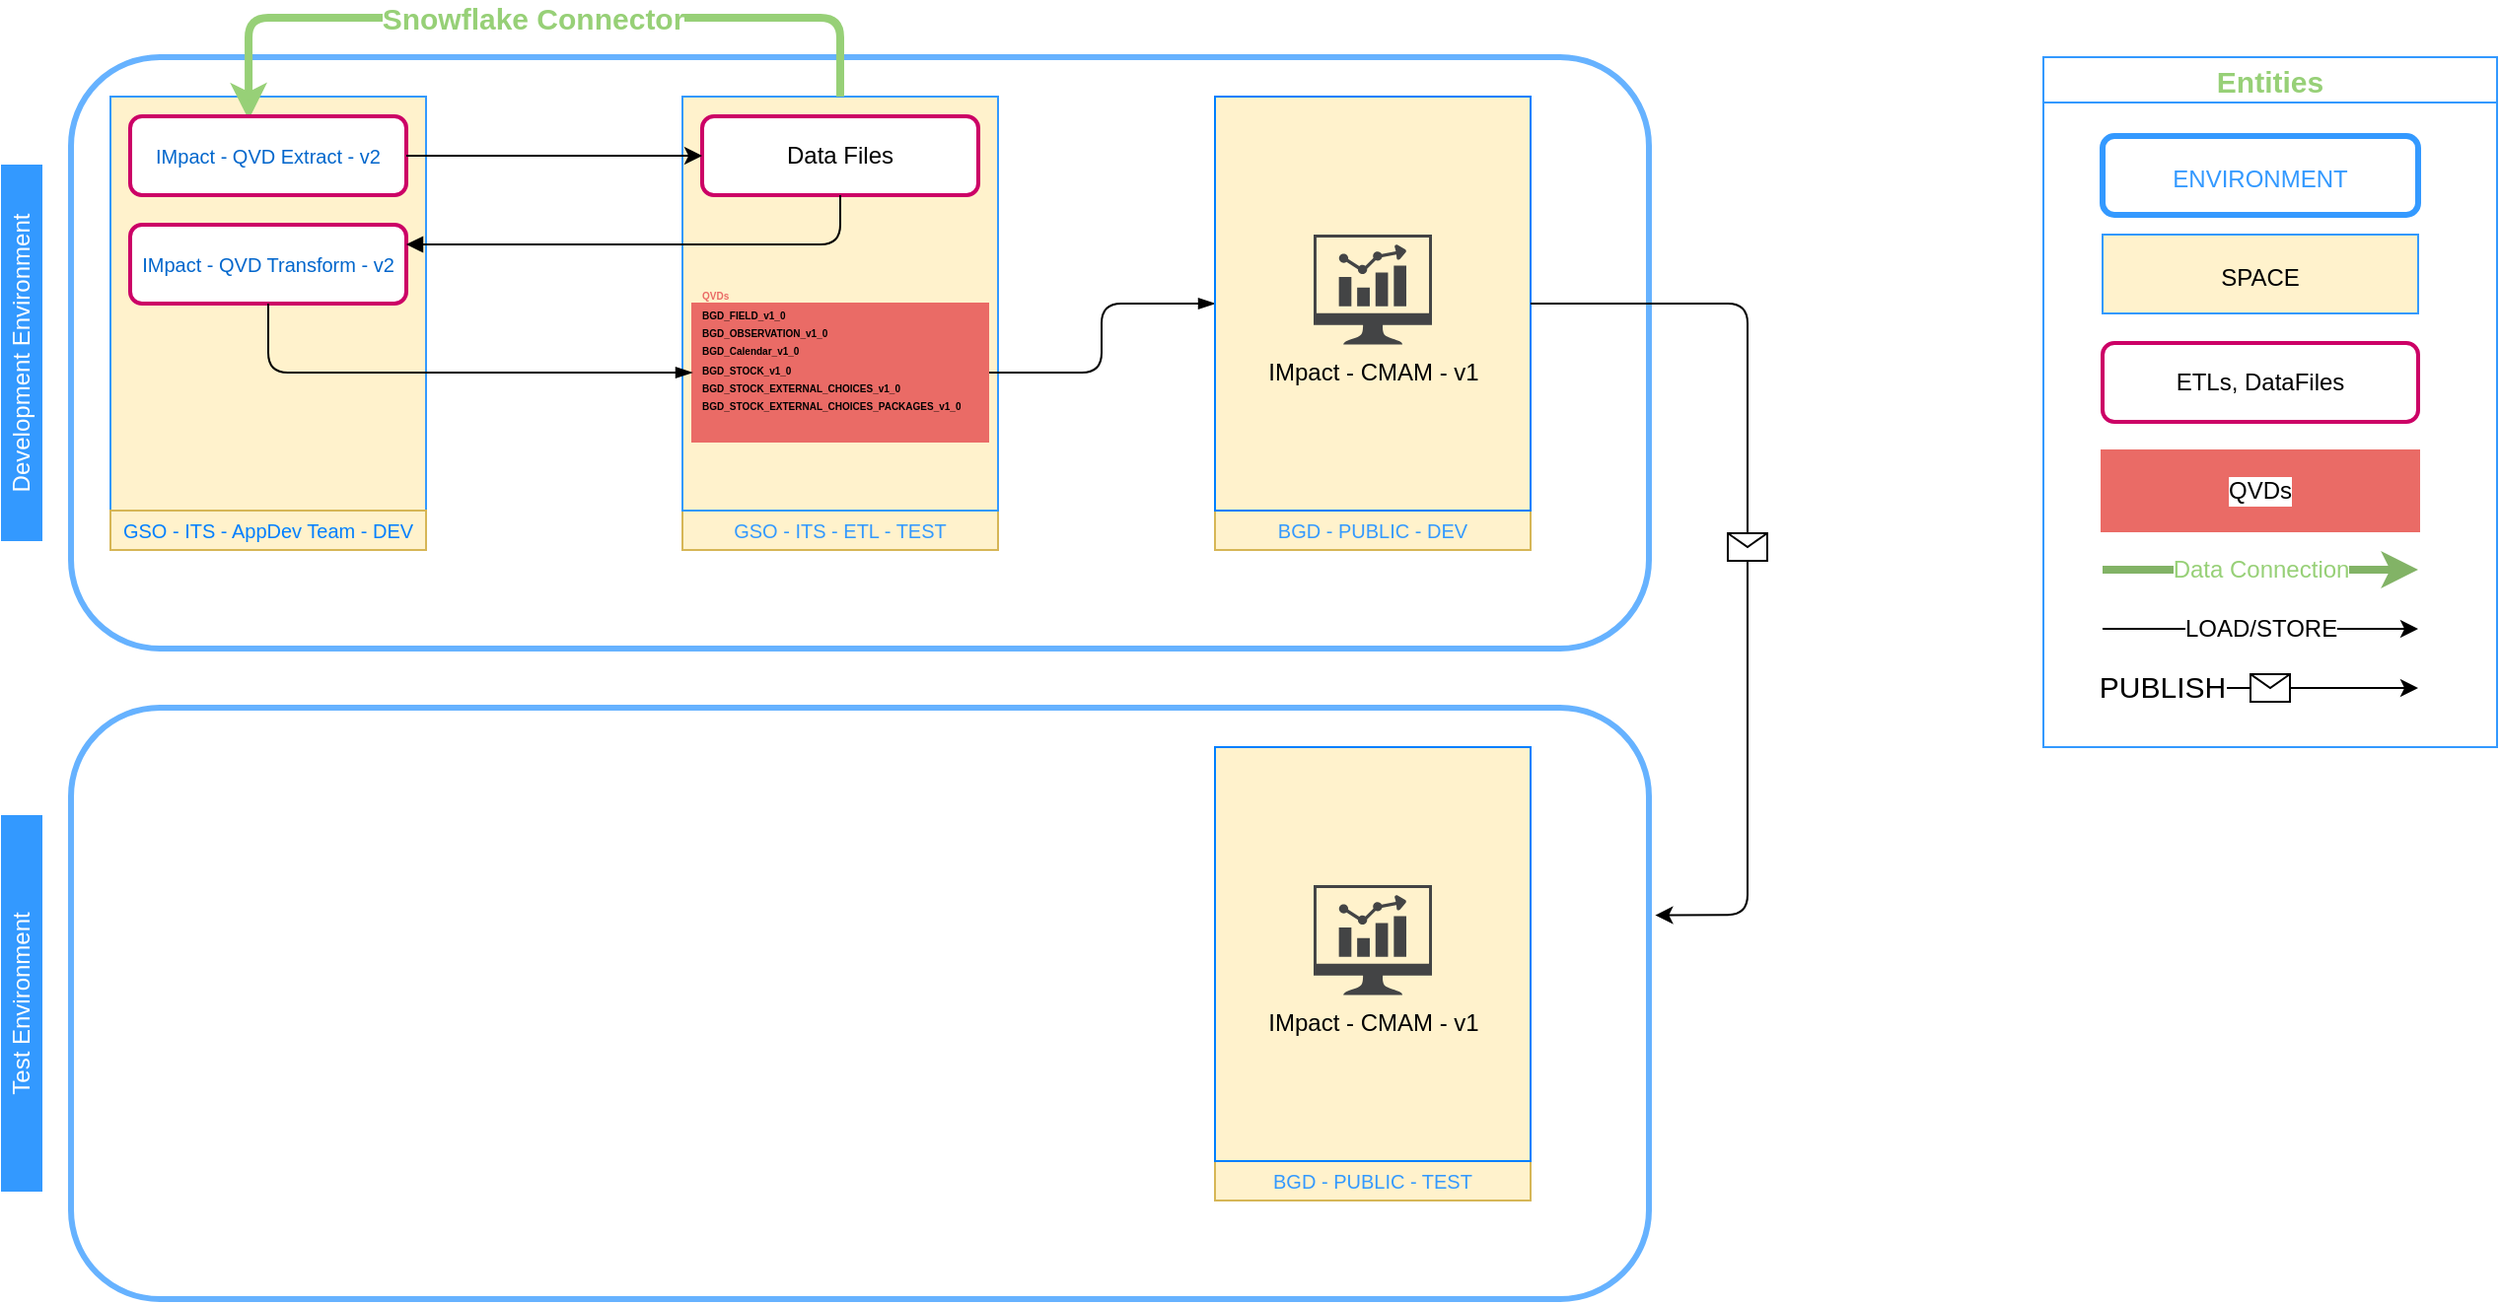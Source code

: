 <mxfile version="14.5.7" type="github">
  <diagram id="vaa92pbLD174g5OhY9mO" name="Page-1">
    <mxGraphModel dx="1117" dy="670" grid="1" gridSize="10" guides="1" tooltips="1" connect="1" arrows="1" fold="1" page="1" pageScale="1" pageWidth="3300" pageHeight="4681" math="0" shadow="0">
      <root>
        <mxCell id="0" />
        <mxCell id="1" parent="0" />
        <mxCell id="cIO9dwuHijUFWXJYowMV-1" value="" style="rounded=1;whiteSpace=wrap;html=1;strokeWidth=3;fillColor=#FFFFFF;fontColor=#CC0066;strokeColor=#66B2FF;labelBackgroundColor=#ffffff;" parent="1" vertex="1">
          <mxGeometry x="100" y="40" width="800" height="300" as="geometry" />
        </mxCell>
        <mxCell id="cIO9dwuHijUFWXJYowMV-3" value="&lt;font color=&quot;#ffffff&quot;&gt;Development Environment&lt;/font&gt;" style="text;html=1;align=center;verticalAlign=middle;whiteSpace=wrap;rounded=0;direction=west;rotation=-90;strokeWidth=1;strokeColor=#3399FF;fillColor=#3399FF;" parent="1" vertex="1">
          <mxGeometry x="-20" y="180" width="190" height="20" as="geometry" />
        </mxCell>
        <mxCell id="cIO9dwuHijUFWXJYowMV-9" value="" style="group" parent="1" vertex="1" connectable="0">
          <mxGeometry x="110" y="60" width="180" height="210" as="geometry" />
        </mxCell>
        <mxCell id="cIO9dwuHijUFWXJYowMV-7" value="" style="rounded=0;whiteSpace=wrap;html=1;strokeWidth=1;fillColor=#fff2cc;strokeColor=#3399FF;" parent="cIO9dwuHijUFWXJYowMV-9" vertex="1">
          <mxGeometry x="10" width="160" height="210" as="geometry" />
        </mxCell>
        <mxCell id="cIO9dwuHijUFWXJYowMV-10" value="" style="rounded=1;whiteSpace=wrap;html=1;fillColor=#FFFFFF;strokeColor=#CC0066;strokeWidth=2;labelBackgroundColor=#ffffff;" parent="1" vertex="1">
          <mxGeometry x="130" y="125" width="140" height="40" as="geometry" />
        </mxCell>
        <mxCell id="cIO9dwuHijUFWXJYowMV-11" value="&lt;font color=&quot;#0066cc&quot; style=&quot;font-size: 10px&quot;&gt;IMpact - QVD Transform - v2&lt;br&gt;&lt;/font&gt;" style="text;html=1;strokeColor=none;fillColor=none;align=center;verticalAlign=middle;whiteSpace=wrap;rounded=0;direction=west;rotation=0;" parent="1" vertex="1">
          <mxGeometry x="105" y="135" width="190" height="20" as="geometry" />
        </mxCell>
        <mxCell id="cIO9dwuHijUFWXJYowMV-16" value="&lt;font style=&quot;font-size: 10px&quot; color=&quot;#3399ff&quot;&gt;GSO - ITS - ETL - TEST&lt;/font&gt;" style="text;html=1;strokeColor=#d6b656;align=center;verticalAlign=middle;whiteSpace=wrap;rounded=0;fillColor=#fff2cc;" parent="1" vertex="1">
          <mxGeometry x="410" y="270" width="160" height="20" as="geometry" />
        </mxCell>
        <mxCell id="cIO9dwuHijUFWXJYowMV-22" value="" style="rounded=0;whiteSpace=wrap;html=1;strokeWidth=1;fillColor=#fff2cc;strokeColor=#3399FF;" parent="1" vertex="1">
          <mxGeometry x="410" y="60" width="160" height="210" as="geometry" />
        </mxCell>
        <mxCell id="cIO9dwuHijUFWXJYowMV-25" value="" style="endArrow=classic;html=1;exitX=0.5;exitY=0;exitDx=0;exitDy=0;entryX=0.438;entryY=0.056;entryDx=0;entryDy=0;entryPerimeter=0;strokeColor=#97D077;strokeWidth=4;" parent="1" source="cIO9dwuHijUFWXJYowMV-22" target="cIO9dwuHijUFWXJYowMV-7" edge="1">
          <mxGeometry relative="1" as="geometry">
            <mxPoint x="410" y="-10" as="sourcePoint" />
            <mxPoint x="200" y="20" as="targetPoint" />
            <Array as="points">
              <mxPoint x="490" y="20" />
              <mxPoint x="190" y="20" />
            </Array>
          </mxGeometry>
        </mxCell>
        <mxCell id="cIO9dwuHijUFWXJYowMV-26" value="Snowflake Connector" style="edgeLabel;resizable=0;html=1;align=center;verticalAlign=middle;fontColor=#97D077;fontSize=15;fontStyle=1" parent="cIO9dwuHijUFWXJYowMV-25" connectable="0" vertex="1">
          <mxGeometry relative="1" as="geometry" />
        </mxCell>
        <mxCell id="cIO9dwuHijUFWXJYowMV-39" style="edgeStyle=elbowEdgeStyle;rounded=1;orthogonalLoop=1;jettySize=auto;html=1;exitX=1;exitY=0.5;exitDx=0;exitDy=0;entryX=0;entryY=0.5;entryDx=0;entryDy=0;startArrow=none;startFill=0;endArrow=blockThin;endFill=1;strokeColor=#000000;" parent="1" source="cIO9dwuHijUFWXJYowMV-28" target="cIO9dwuHijUFWXJYowMV-37" edge="1">
          <mxGeometry relative="1" as="geometry" />
        </mxCell>
        <mxCell id="cIO9dwuHijUFWXJYowMV-28" value="&lt;h1 style=&quot;font-size: 5px&quot;&gt;&lt;font color=&quot;#ea6b66&quot; style=&quot;font-size: 5px&quot;&gt;QVDs&lt;/font&gt;&lt;/h1&gt;&lt;h1 style=&quot;font-size: 5px&quot;&gt;&lt;font style=&quot;font-size: 5px&quot;&gt;BGD_FIELD_v1_0&lt;/font&gt;&lt;/h1&gt;&lt;h1 style=&quot;font-size: 5px&quot;&gt;&lt;font style=&quot;font-size: 5px&quot;&gt;BGD_OBSERVATION_v1_0&lt;/font&gt;&lt;/h1&gt;&lt;h1 style=&quot;font-size: 5px&quot;&gt;&lt;font style=&quot;font-size: 5px&quot;&gt;BGD_Calendar_v1_0&lt;/font&gt;&lt;/h1&gt;&lt;h1 style=&quot;font-size: 5px&quot;&gt;&lt;font style=&quot;font-size: 5px&quot;&gt;BGD_STOCK_v1_0&lt;/font&gt;&lt;/h1&gt;&lt;h1 style=&quot;font-size: 5px&quot;&gt;&lt;font style=&quot;font-size: 5px&quot;&gt;BGD_STOCK_EXTERNAL_CHOICES_v1_0&lt;/font&gt;&lt;/h1&gt;&lt;h1 style=&quot;font-size: 5px&quot;&gt;&lt;font style=&quot;font-size: 5px&quot;&gt;BGD_STOCK_EXTERNAL_CHOICES_PACKAGES_v1_0&lt;/font&gt;&lt;/h1&gt;&lt;p&gt;&lt;/p&gt;" style="text;html=1;spacing=5;spacingTop=-20;whiteSpace=wrap;overflow=hidden;rounded=0;strokeColor=#EA6B66;fillColor=#EA6B66;" parent="1" vertex="1">
          <mxGeometry x="415" y="165" width="150" height="70" as="geometry" />
        </mxCell>
        <mxCell id="cIO9dwuHijUFWXJYowMV-8" value="&lt;font style=&quot;font-size: 10px&quot; color=&quot;#007fff&quot;&gt;GSO - ITS - AppDev Team - DEV&lt;/font&gt;" style="text;html=1;strokeColor=#d6b656;fillColor=#fff2cc;align=center;verticalAlign=middle;whiteSpace=wrap;rounded=0;" parent="1" vertex="1">
          <mxGeometry x="120" y="270" width="160" height="20" as="geometry" />
        </mxCell>
        <mxCell id="cIO9dwuHijUFWXJYowMV-38" value="" style="group;fillColor=#fff2cc;strokeColor=#d6b656;" parent="1" vertex="1" connectable="0">
          <mxGeometry x="680" y="60" width="160" height="230" as="geometry" />
        </mxCell>
        <mxCell id="cIO9dwuHijUFWXJYowMV-35" value="IMpact - CMAM - v1" style="pointerEvents=1;shadow=0;dashed=0;html=1;strokeColor=none;fillColor=#434445;aspect=fixed;labelPosition=center;verticalLabelPosition=bottom;verticalAlign=top;align=center;outlineConnect=0;shape=mxgraph.vvd.nsx_dashboard;" parent="cIO9dwuHijUFWXJYowMV-38" vertex="1">
          <mxGeometry x="50" y="70" width="60" height="55.8" as="geometry" />
        </mxCell>
        <mxCell id="cIO9dwuHijUFWXJYowMV-36" value="&lt;font style=&quot;font-size: 10px&quot; color=&quot;#3399ff&quot;&gt;BGD - PUBLIC - DEV&lt;/font&gt;" style="text;html=1;strokeColor=none;fillColor=none;align=center;verticalAlign=middle;whiteSpace=wrap;rounded=0;" parent="cIO9dwuHijUFWXJYowMV-38" vertex="1">
          <mxGeometry x="5" y="210" width="150" height="20" as="geometry" />
        </mxCell>
        <mxCell id="cIO9dwuHijUFWXJYowMV-37" value="" style="rounded=0;whiteSpace=wrap;html=1;strokeWidth=1;fillColor=none;strokeColor=#007FFF;" parent="cIO9dwuHijUFWXJYowMV-38" vertex="1">
          <mxGeometry width="160" height="210" as="geometry" />
        </mxCell>
        <mxCell id="cIO9dwuHijUFWXJYowMV-5" value="Data Files" style="rounded=1;whiteSpace=wrap;html=1;fillColor=#FFFFFF;strokeColor=#CC0066;strokeWidth=2;labelBackgroundColor=#ffffff;" parent="1" vertex="1">
          <mxGeometry x="420" y="70" width="140" height="40" as="geometry" />
        </mxCell>
        <mxCell id="cIO9dwuHijUFWXJYowMV-2" value="" style="rounded=1;whiteSpace=wrap;html=1;fillColor=#FFFFFF;strokeColor=#CC0066;strokeWidth=2;labelBackgroundColor=#ffffff;" parent="1" vertex="1">
          <mxGeometry x="130" y="70" width="140" height="40" as="geometry" />
        </mxCell>
        <mxCell id="cIO9dwuHijUFWXJYowMV-4" value="&lt;font color=&quot;#0066cc&quot; style=&quot;font-size: 10px&quot;&gt;IMpact - QVD Extract - v2&lt;br&gt;&lt;/font&gt;" style="text;html=1;strokeColor=none;fillColor=none;align=center;verticalAlign=middle;whiteSpace=wrap;rounded=0;direction=west;rotation=0;" parent="1" vertex="1">
          <mxGeometry x="105" y="80" width="190" height="20" as="geometry" />
        </mxCell>
        <mxCell id="cIO9dwuHijUFWXJYowMV-41" value="&lt;font color=&quot;#3399ff&quot; style=&quot;font-size: 12px&quot;&gt;ENVIRONMENT&lt;/font&gt;" style="rounded=1;whiteSpace=wrap;html=1;strokeColor=#3399FF;strokeWidth=3;fillColor=#ffffff;fontSize=15;fontColor=#97D077;" parent="1" vertex="1">
          <mxGeometry x="1130" y="80" width="160" height="40" as="geometry" />
        </mxCell>
        <mxCell id="cIO9dwuHijUFWXJYowMV-42" value="&lt;font style=&quot;font-size: 12px&quot;&gt;SPACE&lt;/font&gt;" style="rounded=0;whiteSpace=wrap;html=1;strokeWidth=1;fillColor=#fff2cc;fontSize=15;strokeColor=#3399FF;" parent="1" vertex="1">
          <mxGeometry x="1130" y="130" width="160" height="40" as="geometry" />
        </mxCell>
        <mxCell id="cIO9dwuHijUFWXJYowMV-43" value="ETLs, DataFiles" style="rounded=1;whiteSpace=wrap;html=1;fillColor=#FFFFFF;strokeColor=#CC0066;strokeWidth=2;labelBackgroundColor=#ffffff;" parent="1" vertex="1">
          <mxGeometry x="1130" y="185" width="160" height="40" as="geometry" />
        </mxCell>
        <mxCell id="cIO9dwuHijUFWXJYowMV-14" style="edgeStyle=orthogonalEdgeStyle;rounded=0;orthogonalLoop=1;jettySize=auto;html=1;exitX=1;exitY=0.5;exitDx=0;exitDy=0;" parent="1" source="cIO9dwuHijUFWXJYowMV-2" target="cIO9dwuHijUFWXJYowMV-5" edge="1">
          <mxGeometry relative="1" as="geometry" />
        </mxCell>
        <mxCell id="cIO9dwuHijUFWXJYowMV-18" style="edgeStyle=elbowEdgeStyle;rounded=1;orthogonalLoop=1;jettySize=auto;html=1;exitX=0.5;exitY=0.238;exitDx=0;exitDy=0;entryX=1;entryY=0.25;entryDx=0;entryDy=0;endArrow=block;endFill=1;startArrow=none;startFill=0;exitPerimeter=0;" parent="1" source="cIO9dwuHijUFWXJYowMV-22" target="cIO9dwuHijUFWXJYowMV-10" edge="1">
          <mxGeometry relative="1" as="geometry">
            <Array as="points">
              <mxPoint x="490" y="130" />
            </Array>
          </mxGeometry>
        </mxCell>
        <mxCell id="cIO9dwuHijUFWXJYowMV-34" style="edgeStyle=elbowEdgeStyle;orthogonalLoop=1;jettySize=auto;html=1;exitX=0.5;exitY=1;exitDx=0;exitDy=0;entryX=0;entryY=0.5;entryDx=0;entryDy=0;startArrow=none;startFill=0;endArrow=blockThin;endFill=1;rounded=1;" parent="1" source="cIO9dwuHijUFWXJYowMV-10" target="cIO9dwuHijUFWXJYowMV-28" edge="1">
          <mxGeometry relative="1" as="geometry">
            <Array as="points">
              <mxPoint x="200" y="200" />
            </Array>
          </mxGeometry>
        </mxCell>
        <mxCell id="cIO9dwuHijUFWXJYowMV-50" value="Entities" style="swimlane;strokeColor=#3399FF;strokeWidth=1;fillColor=#ffffff;fontSize=15;fontColor=#97D077;startSize=23;" parent="1" vertex="1">
          <mxGeometry x="1100" y="40" width="230" height="350" as="geometry" />
        </mxCell>
        <mxCell id="52IjQ0Bezjnn7iR6LX3U-1" value="QVDs" style="rounded=0;whiteSpace=wrap;html=1;strokeWidth=2;labelBackgroundColor=#ffffff;fillColor=#EA6B66;strokeColor=#EA6B66;" vertex="1" parent="cIO9dwuHijUFWXJYowMV-50">
          <mxGeometry x="30" y="200" width="160" height="40" as="geometry" />
        </mxCell>
        <mxCell id="cIO9dwuHijUFWXJYowMV-48" value="" style="endArrow=classic;html=1;strokeColor=#82b366;strokeWidth=4;fontSize=15;fontColor=#97D077;fillColor=#d5e8d4;" parent="cIO9dwuHijUFWXJYowMV-50" edge="1">
          <mxGeometry relative="1" as="geometry">
            <mxPoint x="30" y="260" as="sourcePoint" />
            <mxPoint x="190" y="260" as="targetPoint" />
          </mxGeometry>
        </mxCell>
        <mxCell id="cIO9dwuHijUFWXJYowMV-49" value="&lt;font style=&quot;font-size: 12px&quot;&gt;Data Connection&lt;/font&gt;" style="edgeLabel;resizable=0;html=1;align=center;verticalAlign=middle;fontColor=#97D077;" parent="cIO9dwuHijUFWXJYowMV-48" connectable="0" vertex="1">
          <mxGeometry relative="1" as="geometry" />
        </mxCell>
        <mxCell id="52IjQ0Bezjnn7iR6LX3U-2" value="" style="endArrow=classic;html=1;strokeWidth=1;fontSize=15;fontColor=#97D077;fillColor=#d5e8d4;" edge="1" parent="cIO9dwuHijUFWXJYowMV-50">
          <mxGeometry relative="1" as="geometry">
            <mxPoint x="30" y="290" as="sourcePoint" />
            <mxPoint x="190" y="290" as="targetPoint" />
          </mxGeometry>
        </mxCell>
        <mxCell id="52IjQ0Bezjnn7iR6LX3U-3" value="&lt;font style=&quot;font-size: 12px&quot; color=&quot;#000000&quot;&gt;LOAD/STORE&lt;/font&gt;" style="edgeLabel;resizable=0;html=1;align=center;verticalAlign=middle;fontColor=#97D077;" connectable="0" vertex="1" parent="52IjQ0Bezjnn7iR6LX3U-2">
          <mxGeometry relative="1" as="geometry" />
        </mxCell>
        <mxCell id="52IjQ0Bezjnn7iR6LX3U-17" value="" style="endArrow=classic;html=1;strokeColor=#000000;strokeWidth=1;fontSize=15;fontColor=#97D077;" edge="1" parent="cIO9dwuHijUFWXJYowMV-50">
          <mxGeometry relative="1" as="geometry">
            <mxPoint x="40" y="320" as="sourcePoint" />
            <mxPoint x="190" y="320" as="targetPoint" />
          </mxGeometry>
        </mxCell>
        <mxCell id="52IjQ0Bezjnn7iR6LX3U-18" value="" style="shape=message;html=1;outlineConnect=0;" vertex="1" parent="52IjQ0Bezjnn7iR6LX3U-17">
          <mxGeometry width="20" height="14" relative="1" as="geometry">
            <mxPoint x="-10" y="-7" as="offset" />
          </mxGeometry>
        </mxCell>
        <mxCell id="52IjQ0Bezjnn7iR6LX3U-19" value="&lt;font color=&quot;#000000&quot;&gt;PUBLISH&lt;/font&gt;" style="edgeLabel;html=1;align=center;verticalAlign=middle;resizable=0;points=[];fontSize=15;fontColor=#97D077;" vertex="1" connectable="0" parent="52IjQ0Bezjnn7iR6LX3U-17">
          <mxGeometry x="-0.736" y="1" relative="1" as="geometry">
            <mxPoint as="offset" />
          </mxGeometry>
        </mxCell>
        <mxCell id="52IjQ0Bezjnn7iR6LX3U-6" value="" style="rounded=1;whiteSpace=wrap;html=1;strokeWidth=3;fillColor=#FFFFFF;fontColor=#CC0066;strokeColor=#66B2FF;labelBackgroundColor=#ffffff;" vertex="1" parent="1">
          <mxGeometry x="100" y="370" width="800" height="300" as="geometry" />
        </mxCell>
        <mxCell id="52IjQ0Bezjnn7iR6LX3U-7" value="&lt;font color=&quot;#ffffff&quot;&gt;Test Environment&lt;/font&gt;" style="text;html=1;align=center;verticalAlign=middle;whiteSpace=wrap;rounded=0;direction=west;rotation=-90;strokeWidth=1;strokeColor=#3399FF;fillColor=#3399FF;" vertex="1" parent="1">
          <mxGeometry x="-20" y="510" width="190" height="20" as="geometry" />
        </mxCell>
        <mxCell id="52IjQ0Bezjnn7iR6LX3U-9" value="" style="endArrow=classic;html=1;strokeColor=#000000;strokeWidth=1;fontSize=15;fontColor=#97D077;exitX=1;exitY=0.5;exitDx=0;exitDy=0;entryX=1.004;entryY=0.351;entryDx=0;entryDy=0;entryPerimeter=0;" edge="1" parent="1" source="cIO9dwuHijUFWXJYowMV-37" target="52IjQ0Bezjnn7iR6LX3U-6">
          <mxGeometry relative="1" as="geometry">
            <mxPoint x="940" y="470" as="sourcePoint" />
            <mxPoint x="950" y="530" as="targetPoint" />
            <Array as="points">
              <mxPoint x="950" y="165" />
              <mxPoint x="950" y="330" />
              <mxPoint x="950" y="475" />
            </Array>
          </mxGeometry>
        </mxCell>
        <mxCell id="52IjQ0Bezjnn7iR6LX3U-10" value="" style="shape=message;html=1;outlineConnect=0;" vertex="1" parent="52IjQ0Bezjnn7iR6LX3U-9">
          <mxGeometry width="20" height="14" relative="1" as="geometry">
            <mxPoint x="-10" y="-7" as="offset" />
          </mxGeometry>
        </mxCell>
        <mxCell id="52IjQ0Bezjnn7iR6LX3U-11" value="" style="group;fillColor=#fff2cc;strokeColor=#d6b656;" vertex="1" connectable="0" parent="1">
          <mxGeometry x="680" y="390" width="160" height="230" as="geometry" />
        </mxCell>
        <mxCell id="52IjQ0Bezjnn7iR6LX3U-12" value="IMpact - CMAM - v1" style="pointerEvents=1;shadow=0;dashed=0;html=1;strokeColor=none;fillColor=#434445;aspect=fixed;labelPosition=center;verticalLabelPosition=bottom;verticalAlign=top;align=center;outlineConnect=0;shape=mxgraph.vvd.nsx_dashboard;" vertex="1" parent="52IjQ0Bezjnn7iR6LX3U-11">
          <mxGeometry x="50" y="70" width="60" height="55.8" as="geometry" />
        </mxCell>
        <mxCell id="52IjQ0Bezjnn7iR6LX3U-13" value="&lt;font style=&quot;font-size: 10px&quot; color=&quot;#3399ff&quot;&gt;BGD - PUBLIC - TEST&lt;/font&gt;" style="text;html=1;strokeColor=none;fillColor=none;align=center;verticalAlign=middle;whiteSpace=wrap;rounded=0;" vertex="1" parent="52IjQ0Bezjnn7iR6LX3U-11">
          <mxGeometry x="5" y="210" width="150" height="20" as="geometry" />
        </mxCell>
        <mxCell id="52IjQ0Bezjnn7iR6LX3U-14" value="" style="rounded=0;whiteSpace=wrap;html=1;strokeWidth=1;fillColor=none;strokeColor=#007FFF;" vertex="1" parent="52IjQ0Bezjnn7iR6LX3U-11">
          <mxGeometry width="160" height="210" as="geometry" />
        </mxCell>
      </root>
    </mxGraphModel>
  </diagram>
</mxfile>
